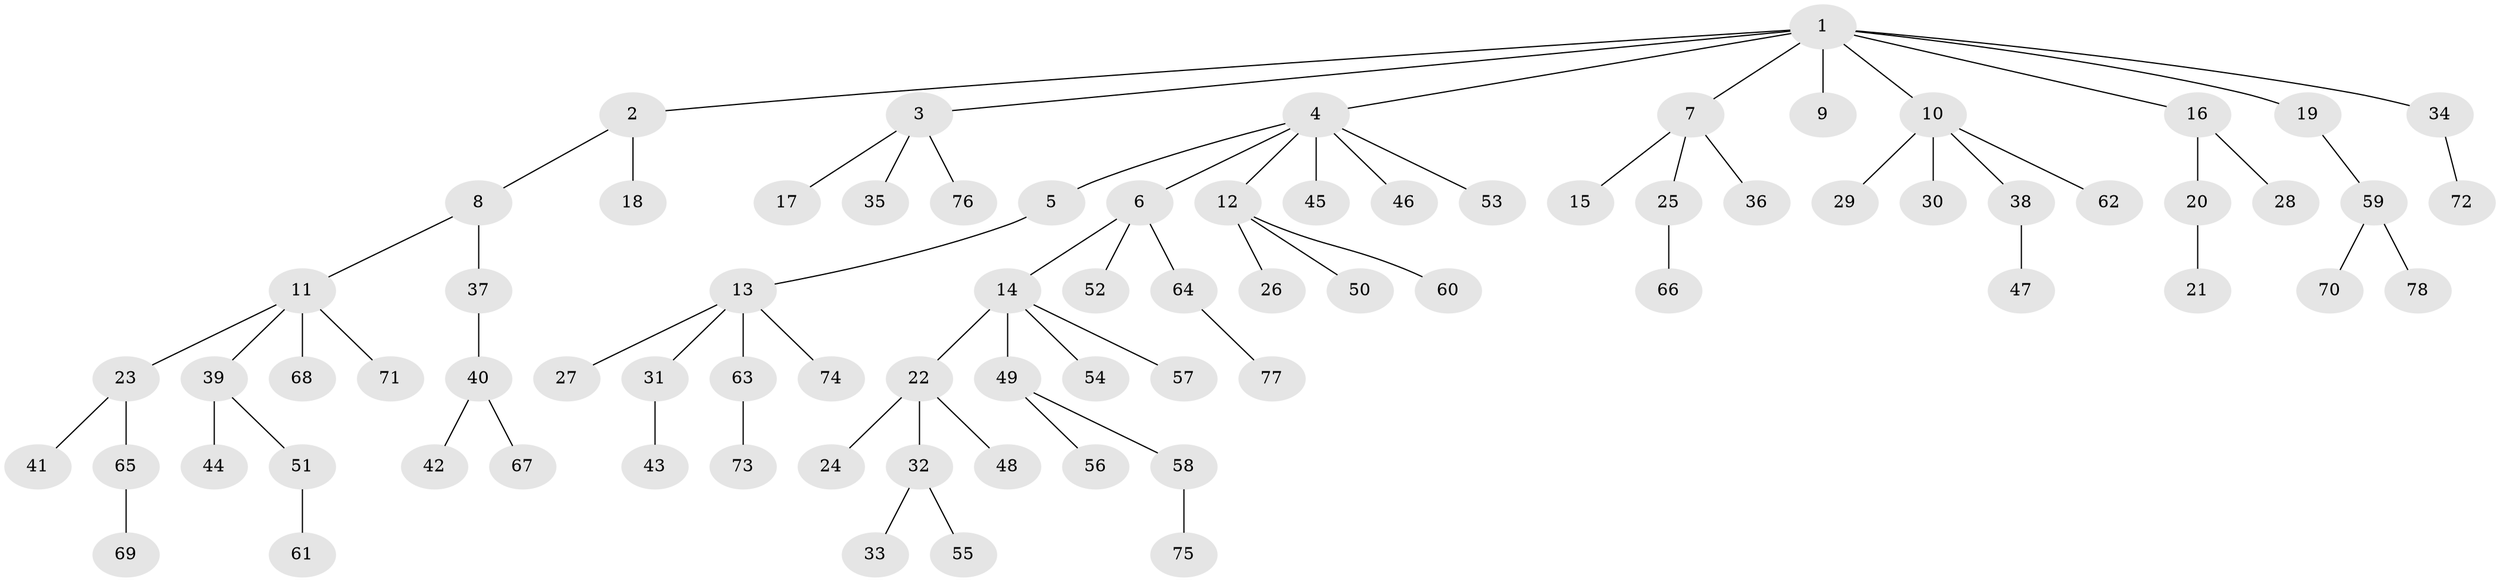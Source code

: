 // coarse degree distribution, {8: 0.019230769230769232, 2: 0.15384615384615385, 3: 0.11538461538461539, 6: 0.038461538461538464, 4: 0.057692307692307696, 1: 0.5961538461538461, 5: 0.019230769230769232}
// Generated by graph-tools (version 1.1) at 2025/42/03/06/25 10:42:06]
// undirected, 78 vertices, 77 edges
graph export_dot {
graph [start="1"]
  node [color=gray90,style=filled];
  1;
  2;
  3;
  4;
  5;
  6;
  7;
  8;
  9;
  10;
  11;
  12;
  13;
  14;
  15;
  16;
  17;
  18;
  19;
  20;
  21;
  22;
  23;
  24;
  25;
  26;
  27;
  28;
  29;
  30;
  31;
  32;
  33;
  34;
  35;
  36;
  37;
  38;
  39;
  40;
  41;
  42;
  43;
  44;
  45;
  46;
  47;
  48;
  49;
  50;
  51;
  52;
  53;
  54;
  55;
  56;
  57;
  58;
  59;
  60;
  61;
  62;
  63;
  64;
  65;
  66;
  67;
  68;
  69;
  70;
  71;
  72;
  73;
  74;
  75;
  76;
  77;
  78;
  1 -- 2;
  1 -- 3;
  1 -- 4;
  1 -- 7;
  1 -- 9;
  1 -- 10;
  1 -- 16;
  1 -- 19;
  1 -- 34;
  2 -- 8;
  2 -- 18;
  3 -- 17;
  3 -- 35;
  3 -- 76;
  4 -- 5;
  4 -- 6;
  4 -- 12;
  4 -- 45;
  4 -- 46;
  4 -- 53;
  5 -- 13;
  6 -- 14;
  6 -- 52;
  6 -- 64;
  7 -- 15;
  7 -- 25;
  7 -- 36;
  8 -- 11;
  8 -- 37;
  10 -- 29;
  10 -- 30;
  10 -- 38;
  10 -- 62;
  11 -- 23;
  11 -- 39;
  11 -- 68;
  11 -- 71;
  12 -- 26;
  12 -- 50;
  12 -- 60;
  13 -- 27;
  13 -- 31;
  13 -- 63;
  13 -- 74;
  14 -- 22;
  14 -- 49;
  14 -- 54;
  14 -- 57;
  16 -- 20;
  16 -- 28;
  19 -- 59;
  20 -- 21;
  22 -- 24;
  22 -- 32;
  22 -- 48;
  23 -- 41;
  23 -- 65;
  25 -- 66;
  31 -- 43;
  32 -- 33;
  32 -- 55;
  34 -- 72;
  37 -- 40;
  38 -- 47;
  39 -- 44;
  39 -- 51;
  40 -- 42;
  40 -- 67;
  49 -- 56;
  49 -- 58;
  51 -- 61;
  58 -- 75;
  59 -- 70;
  59 -- 78;
  63 -- 73;
  64 -- 77;
  65 -- 69;
}
